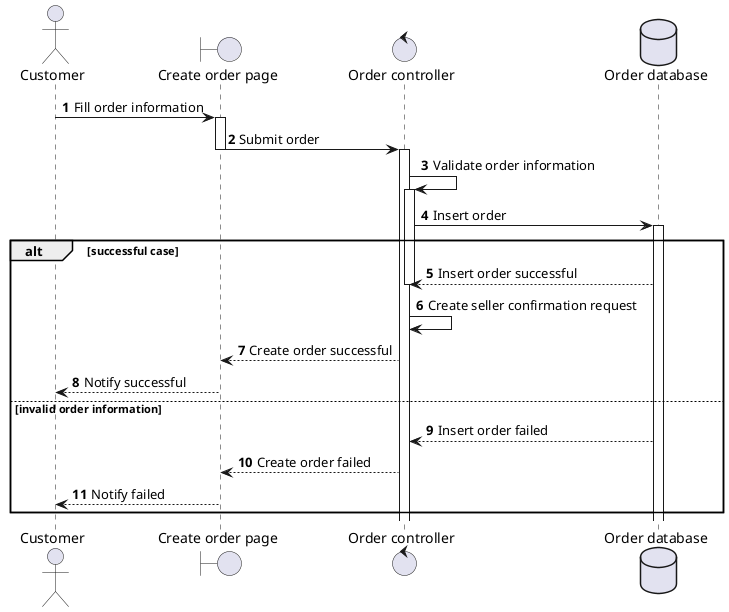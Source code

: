 @startuml
autonumber
actor Customer as Customer
boundary "Create order page" as Page
control "Order controller" as Controller
database "Order database" as DB
Customer -> Page ++: Fill order information
Page -> Controller --++: Submit order
Controller -> Controller: Validate order information
activate Controller
Controller -> DB ++: Insert order
alt successful case
DB --> Controller: Insert order successful
deactivate Controller
Controller -> Controller: Create seller confirmation request
Controller --> Page: Create order successful
Page --> Customer: Notify successful
else invalid order information
DB --> Controller: Insert order failed
Controller --> Page: Create order failed
Page --> Customer: Notify failed
end
@enduml